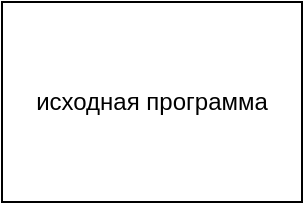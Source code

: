 <mxfile version="14.2.9" type="device"><diagram id="uoD1yoV9Xhgs1idU0za3" name="Page-1"><mxGraphModel dx="1422" dy="705" grid="1" gridSize="10" guides="1" tooltips="1" connect="1" arrows="1" fold="1" page="1" pageScale="1" pageWidth="827" pageHeight="1169" math="0" shadow="0"><root><mxCell id="0"/><mxCell id="1" parent="0"/><mxCell id="BWSmPXz3zmHziMwbQeBP-1" value="исходная программа" style="rounded=0;whiteSpace=wrap;html=1;" vertex="1" parent="1"><mxGeometry x="80" y="40" width="150" height="100" as="geometry"/></mxCell></root></mxGraphModel></diagram></mxfile>